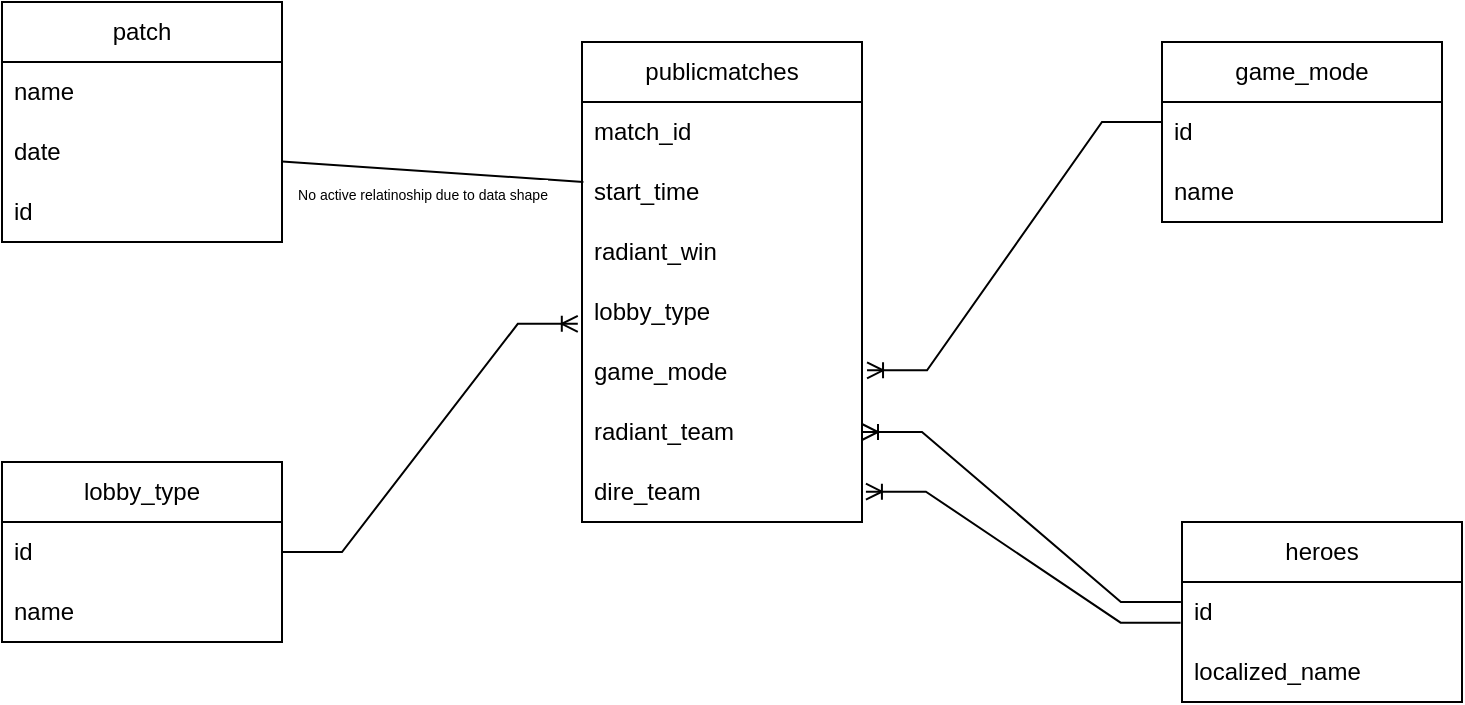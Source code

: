<mxfile version="24.2.3" type="device">
  <diagram name="1 oldal" id="9aGLet-mRld-rJ-bYt9m">
    <mxGraphModel dx="989" dy="509" grid="1" gridSize="10" guides="1" tooltips="1" connect="1" arrows="1" fold="1" page="1" pageScale="1" pageWidth="827" pageHeight="1169" background="#ffffff" math="0" shadow="0">
      <root>
        <mxCell id="0" />
        <mxCell id="1" parent="0" />
        <mxCell id="qLtOlHFaUop6WmwLrgff-1" value="heroes" style="swimlane;fontStyle=0;childLayout=stackLayout;horizontal=1;startSize=30;horizontalStack=0;resizeParent=1;resizeParentMax=0;resizeLast=0;collapsible=1;marginBottom=0;whiteSpace=wrap;html=1;" vertex="1" parent="1">
          <mxGeometry x="640" y="310" width="140" height="90" as="geometry" />
        </mxCell>
        <mxCell id="qLtOlHFaUop6WmwLrgff-2" value="id" style="text;strokeColor=none;fillColor=none;align=left;verticalAlign=middle;spacingLeft=4;spacingRight=4;overflow=hidden;points=[[0,0.5],[1,0.5]];portConstraint=eastwest;rotatable=0;whiteSpace=wrap;html=1;" vertex="1" parent="qLtOlHFaUop6WmwLrgff-1">
          <mxGeometry y="30" width="140" height="30" as="geometry" />
        </mxCell>
        <mxCell id="qLtOlHFaUop6WmwLrgff-3" value="localized_name" style="text;strokeColor=none;fillColor=none;align=left;verticalAlign=middle;spacingLeft=4;spacingRight=4;overflow=hidden;points=[[0,0.5],[1,0.5]];portConstraint=eastwest;rotatable=0;whiteSpace=wrap;html=1;" vertex="1" parent="qLtOlHFaUop6WmwLrgff-1">
          <mxGeometry y="60" width="140" height="30" as="geometry" />
        </mxCell>
        <mxCell id="qLtOlHFaUop6WmwLrgff-5" value="publicmatches" style="swimlane;fontStyle=0;childLayout=stackLayout;horizontal=1;startSize=30;horizontalStack=0;resizeParent=1;resizeParentMax=0;resizeLast=0;collapsible=1;marginBottom=0;whiteSpace=wrap;html=1;" vertex="1" parent="1">
          <mxGeometry x="340" y="70" width="140" height="240" as="geometry" />
        </mxCell>
        <mxCell id="qLtOlHFaUop6WmwLrgff-6" value="match_id" style="text;strokeColor=none;fillColor=none;align=left;verticalAlign=middle;spacingLeft=4;spacingRight=4;overflow=hidden;points=[[0,0.5],[1,0.5]];portConstraint=eastwest;rotatable=0;whiteSpace=wrap;html=1;" vertex="1" parent="qLtOlHFaUop6WmwLrgff-5">
          <mxGeometry y="30" width="140" height="30" as="geometry" />
        </mxCell>
        <mxCell id="qLtOlHFaUop6WmwLrgff-7" value="start_time" style="text;strokeColor=none;fillColor=none;align=left;verticalAlign=middle;spacingLeft=4;spacingRight=4;overflow=hidden;points=[[0,0.5],[1,0.5]];portConstraint=eastwest;rotatable=0;whiteSpace=wrap;html=1;" vertex="1" parent="qLtOlHFaUop6WmwLrgff-5">
          <mxGeometry y="60" width="140" height="30" as="geometry" />
        </mxCell>
        <mxCell id="qLtOlHFaUop6WmwLrgff-8" value="radiant_win" style="text;strokeColor=none;fillColor=none;align=left;verticalAlign=middle;spacingLeft=4;spacingRight=4;overflow=hidden;points=[[0,0.5],[1,0.5]];portConstraint=eastwest;rotatable=0;whiteSpace=wrap;html=1;" vertex="1" parent="qLtOlHFaUop6WmwLrgff-5">
          <mxGeometry y="90" width="140" height="30" as="geometry" />
        </mxCell>
        <mxCell id="qLtOlHFaUop6WmwLrgff-21" value="lobby_type" style="text;strokeColor=none;fillColor=none;align=left;verticalAlign=middle;spacingLeft=4;spacingRight=4;overflow=hidden;points=[[0,0.5],[1,0.5]];portConstraint=eastwest;rotatable=0;whiteSpace=wrap;html=1;" vertex="1" parent="qLtOlHFaUop6WmwLrgff-5">
          <mxGeometry y="120" width="140" height="30" as="geometry" />
        </mxCell>
        <mxCell id="qLtOlHFaUop6WmwLrgff-22" value="game_mode" style="text;strokeColor=none;fillColor=none;align=left;verticalAlign=middle;spacingLeft=4;spacingRight=4;overflow=hidden;points=[[0,0.5],[1,0.5]];portConstraint=eastwest;rotatable=0;whiteSpace=wrap;html=1;" vertex="1" parent="qLtOlHFaUop6WmwLrgff-5">
          <mxGeometry y="150" width="140" height="30" as="geometry" />
        </mxCell>
        <mxCell id="qLtOlHFaUop6WmwLrgff-23" value="radiant_team" style="text;strokeColor=none;fillColor=none;align=left;verticalAlign=middle;spacingLeft=4;spacingRight=4;overflow=hidden;points=[[0,0.5],[1,0.5]];portConstraint=eastwest;rotatable=0;whiteSpace=wrap;html=1;" vertex="1" parent="qLtOlHFaUop6WmwLrgff-5">
          <mxGeometry y="180" width="140" height="30" as="geometry" />
        </mxCell>
        <mxCell id="qLtOlHFaUop6WmwLrgff-24" value="dire_team" style="text;strokeColor=none;fillColor=none;align=left;verticalAlign=middle;spacingLeft=4;spacingRight=4;overflow=hidden;points=[[0,0.5],[1,0.5]];portConstraint=eastwest;rotatable=0;whiteSpace=wrap;html=1;" vertex="1" parent="qLtOlHFaUop6WmwLrgff-5">
          <mxGeometry y="210" width="140" height="30" as="geometry" />
        </mxCell>
        <mxCell id="qLtOlHFaUop6WmwLrgff-9" value="game_mode" style="swimlane;fontStyle=0;childLayout=stackLayout;horizontal=1;startSize=30;horizontalStack=0;resizeParent=1;resizeParentMax=0;resizeLast=0;collapsible=1;marginBottom=0;whiteSpace=wrap;html=1;" vertex="1" parent="1">
          <mxGeometry x="630" y="70" width="140" height="90" as="geometry" />
        </mxCell>
        <mxCell id="qLtOlHFaUop6WmwLrgff-10" value="id" style="text;strokeColor=none;fillColor=none;align=left;verticalAlign=middle;spacingLeft=4;spacingRight=4;overflow=hidden;points=[[0,0.5],[1,0.5]];portConstraint=eastwest;rotatable=0;whiteSpace=wrap;html=1;" vertex="1" parent="qLtOlHFaUop6WmwLrgff-9">
          <mxGeometry y="30" width="140" height="30" as="geometry" />
        </mxCell>
        <mxCell id="qLtOlHFaUop6WmwLrgff-11" value="name" style="text;strokeColor=none;fillColor=none;align=left;verticalAlign=middle;spacingLeft=4;spacingRight=4;overflow=hidden;points=[[0,0.5],[1,0.5]];portConstraint=eastwest;rotatable=0;whiteSpace=wrap;html=1;" vertex="1" parent="qLtOlHFaUop6WmwLrgff-9">
          <mxGeometry y="60" width="140" height="30" as="geometry" />
        </mxCell>
        <mxCell id="qLtOlHFaUop6WmwLrgff-13" value="lobby_type" style="swimlane;fontStyle=0;childLayout=stackLayout;horizontal=1;startSize=30;horizontalStack=0;resizeParent=1;resizeParentMax=0;resizeLast=0;collapsible=1;marginBottom=0;whiteSpace=wrap;html=1;" vertex="1" parent="1">
          <mxGeometry x="50" y="280" width="140" height="90" as="geometry" />
        </mxCell>
        <mxCell id="qLtOlHFaUop6WmwLrgff-14" value="id" style="text;strokeColor=none;fillColor=none;align=left;verticalAlign=middle;spacingLeft=4;spacingRight=4;overflow=hidden;points=[[0,0.5],[1,0.5]];portConstraint=eastwest;rotatable=0;whiteSpace=wrap;html=1;" vertex="1" parent="qLtOlHFaUop6WmwLrgff-13">
          <mxGeometry y="30" width="140" height="30" as="geometry" />
        </mxCell>
        <mxCell id="qLtOlHFaUop6WmwLrgff-15" value="name" style="text;strokeColor=none;fillColor=none;align=left;verticalAlign=middle;spacingLeft=4;spacingRight=4;overflow=hidden;points=[[0,0.5],[1,0.5]];portConstraint=eastwest;rotatable=0;whiteSpace=wrap;html=1;" vertex="1" parent="qLtOlHFaUop6WmwLrgff-13">
          <mxGeometry y="60" width="140" height="30" as="geometry" />
        </mxCell>
        <mxCell id="qLtOlHFaUop6WmwLrgff-17" value="patch" style="swimlane;fontStyle=0;childLayout=stackLayout;horizontal=1;startSize=30;horizontalStack=0;resizeParent=1;resizeParentMax=0;resizeLast=0;collapsible=1;marginBottom=0;whiteSpace=wrap;html=1;" vertex="1" parent="1">
          <mxGeometry x="50" y="50" width="140" height="120" as="geometry" />
        </mxCell>
        <mxCell id="qLtOlHFaUop6WmwLrgff-18" value="name" style="text;strokeColor=none;fillColor=none;align=left;verticalAlign=middle;spacingLeft=4;spacingRight=4;overflow=hidden;points=[[0,0.5],[1,0.5]];portConstraint=eastwest;rotatable=0;whiteSpace=wrap;html=1;" vertex="1" parent="qLtOlHFaUop6WmwLrgff-17">
          <mxGeometry y="30" width="140" height="30" as="geometry" />
        </mxCell>
        <mxCell id="qLtOlHFaUop6WmwLrgff-19" value="date" style="text;strokeColor=none;fillColor=none;align=left;verticalAlign=middle;spacingLeft=4;spacingRight=4;overflow=hidden;points=[[0,0.5],[1,0.5]];portConstraint=eastwest;rotatable=0;whiteSpace=wrap;html=1;" vertex="1" parent="qLtOlHFaUop6WmwLrgff-17">
          <mxGeometry y="60" width="140" height="30" as="geometry" />
        </mxCell>
        <mxCell id="qLtOlHFaUop6WmwLrgff-20" value="id" style="text;strokeColor=none;fillColor=none;align=left;verticalAlign=middle;spacingLeft=4;spacingRight=4;overflow=hidden;points=[[0,0.5],[1,0.5]];portConstraint=eastwest;rotatable=0;whiteSpace=wrap;html=1;" vertex="1" parent="qLtOlHFaUop6WmwLrgff-17">
          <mxGeometry y="90" width="140" height="30" as="geometry" />
        </mxCell>
        <mxCell id="qLtOlHFaUop6WmwLrgff-25" value="" style="edgeStyle=entityRelationEdgeStyle;fontSize=12;html=1;endArrow=ERoneToMany;rounded=0;entryX=-0.015;entryY=0.697;entryDx=0;entryDy=0;entryPerimeter=0;" edge="1" parent="1" source="qLtOlHFaUop6WmwLrgff-14" target="qLtOlHFaUop6WmwLrgff-21">
          <mxGeometry width="100" height="100" relative="1" as="geometry">
            <mxPoint x="190" y="320" as="sourcePoint" />
            <mxPoint x="290" y="220" as="targetPoint" />
          </mxGeometry>
        </mxCell>
        <mxCell id="qLtOlHFaUop6WmwLrgff-26" value="" style="edgeStyle=entityRelationEdgeStyle;fontSize=12;html=1;endArrow=ERoneToMany;rounded=0;entryX=1.018;entryY=0.472;entryDx=0;entryDy=0;entryPerimeter=0;exitX=0;exitY=0.333;exitDx=0;exitDy=0;exitPerimeter=0;" edge="1" parent="1" source="qLtOlHFaUop6WmwLrgff-10" target="qLtOlHFaUop6WmwLrgff-22">
          <mxGeometry width="100" height="100" relative="1" as="geometry">
            <mxPoint x="520" y="270" as="sourcePoint" />
            <mxPoint x="620" y="170" as="targetPoint" />
          </mxGeometry>
        </mxCell>
        <mxCell id="qLtOlHFaUop6WmwLrgff-27" value="" style="edgeStyle=entityRelationEdgeStyle;fontSize=12;html=1;endArrow=ERoneToMany;rounded=0;exitX=-0.004;exitY=0.332;exitDx=0;exitDy=0;exitPerimeter=0;entryX=1;entryY=0.5;entryDx=0;entryDy=0;" edge="1" parent="1" source="qLtOlHFaUop6WmwLrgff-2" target="qLtOlHFaUop6WmwLrgff-23">
          <mxGeometry width="100" height="100" relative="1" as="geometry">
            <mxPoint x="510" y="360" as="sourcePoint" />
            <mxPoint x="610" y="260" as="targetPoint" />
            <Array as="points">
              <mxPoint x="600" y="330" />
            </Array>
          </mxGeometry>
        </mxCell>
        <mxCell id="qLtOlHFaUop6WmwLrgff-28" value="" style="edgeStyle=entityRelationEdgeStyle;fontSize=12;html=1;endArrow=ERoneToMany;rounded=0;exitX=-0.005;exitY=0.678;exitDx=0;exitDy=0;exitPerimeter=0;entryX=1.014;entryY=0.494;entryDx=0;entryDy=0;entryPerimeter=0;" edge="1" parent="1" source="qLtOlHFaUop6WmwLrgff-2" target="qLtOlHFaUop6WmwLrgff-24">
          <mxGeometry width="100" height="100" relative="1" as="geometry">
            <mxPoint x="649" y="360" as="sourcePoint" />
            <mxPoint x="490" y="275" as="targetPoint" />
            <Array as="points">
              <mxPoint x="610" y="340" />
            </Array>
          </mxGeometry>
        </mxCell>
        <mxCell id="qLtOlHFaUop6WmwLrgff-29" value="" style="endArrow=none;html=1;rounded=0;entryX=0.005;entryY=0.332;entryDx=0;entryDy=0;entryPerimeter=0;" edge="1" parent="1" source="qLtOlHFaUop6WmwLrgff-19" target="qLtOlHFaUop6WmwLrgff-7">
          <mxGeometry relative="1" as="geometry">
            <mxPoint x="190" y="120" as="sourcePoint" />
            <mxPoint x="350" y="120" as="targetPoint" />
          </mxGeometry>
        </mxCell>
        <mxCell id="qLtOlHFaUop6WmwLrgff-30" value="&lt;font style=&quot;font-size: 7px;&quot;&gt;No active relatinoship due to data shape&lt;/font&gt;" style="edgeLabel;html=1;align=center;verticalAlign=middle;resizable=0;points=[];" vertex="1" connectable="0" parent="qLtOlHFaUop6WmwLrgff-29">
          <mxGeometry x="-0.192" y="2" relative="1" as="geometry">
            <mxPoint x="9" y="13" as="offset" />
          </mxGeometry>
        </mxCell>
      </root>
    </mxGraphModel>
  </diagram>
</mxfile>
